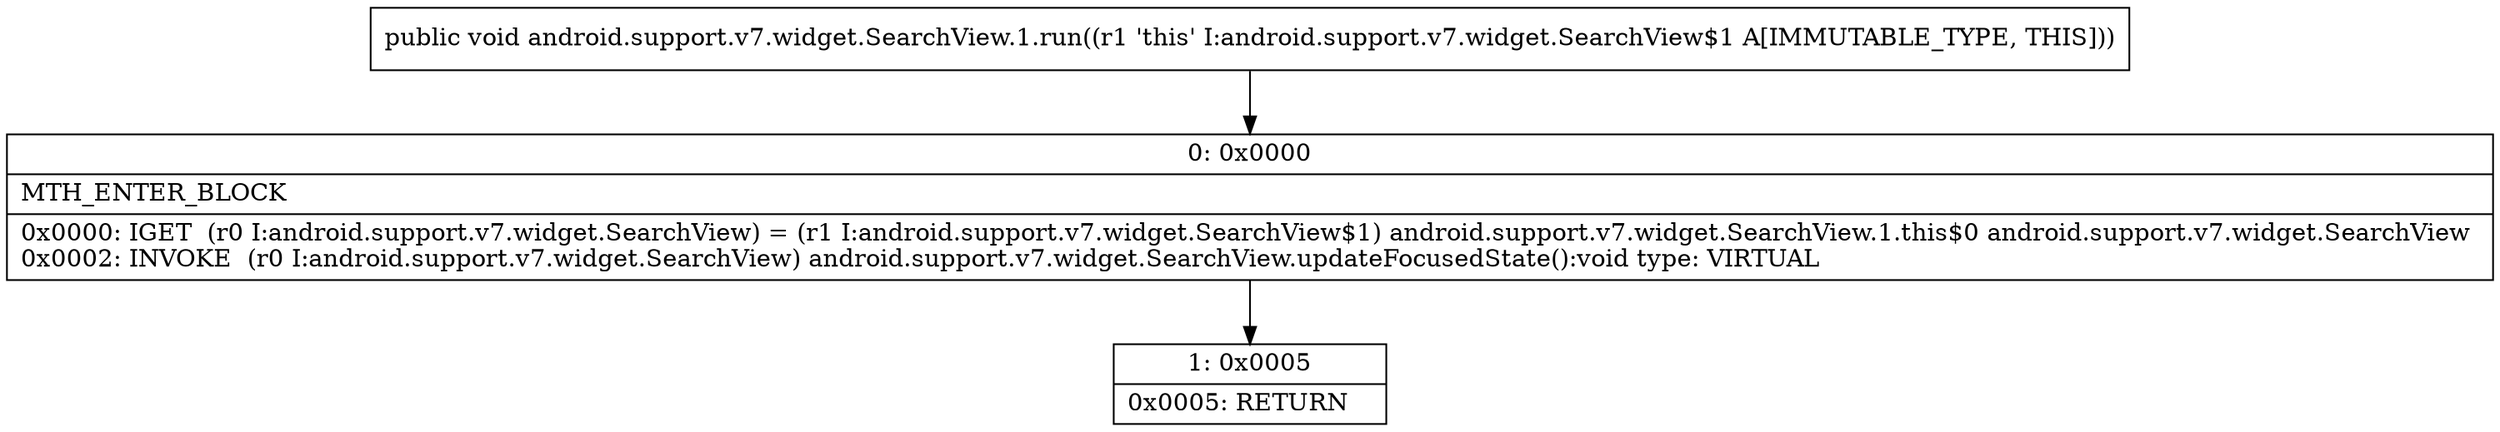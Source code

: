 digraph "CFG forandroid.support.v7.widget.SearchView.1.run()V" {
Node_0 [shape=record,label="{0\:\ 0x0000|MTH_ENTER_BLOCK\l|0x0000: IGET  (r0 I:android.support.v7.widget.SearchView) = (r1 I:android.support.v7.widget.SearchView$1) android.support.v7.widget.SearchView.1.this$0 android.support.v7.widget.SearchView \l0x0002: INVOKE  (r0 I:android.support.v7.widget.SearchView) android.support.v7.widget.SearchView.updateFocusedState():void type: VIRTUAL \l}"];
Node_1 [shape=record,label="{1\:\ 0x0005|0x0005: RETURN   \l}"];
MethodNode[shape=record,label="{public void android.support.v7.widget.SearchView.1.run((r1 'this' I:android.support.v7.widget.SearchView$1 A[IMMUTABLE_TYPE, THIS])) }"];
MethodNode -> Node_0;
Node_0 -> Node_1;
}


